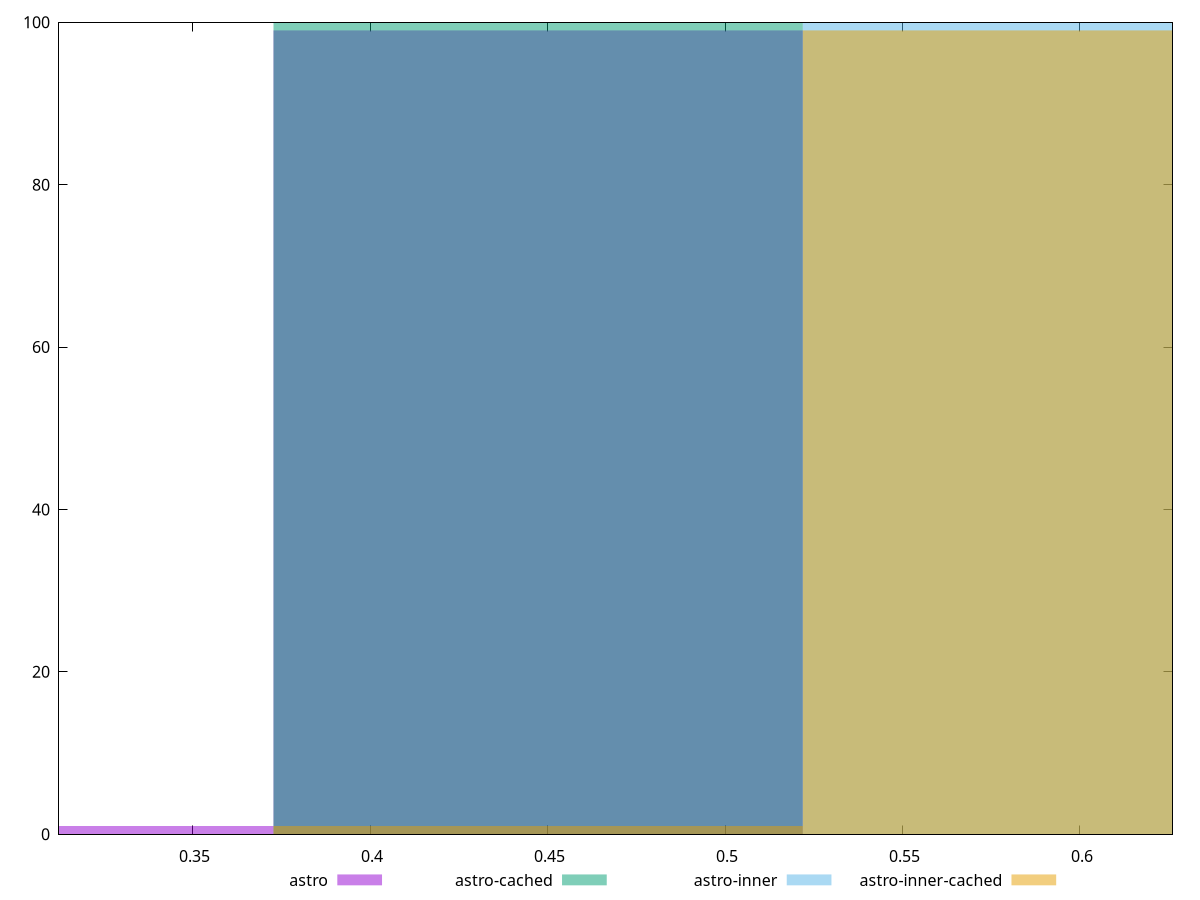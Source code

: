 reset

$astro <<EOF
0.2982455807147994 1
0.44736837107219907 99
EOF

$astroCached <<EOF
0.44736837107219907 100
EOF

$astroInner <<EOF
0.5964911614295988 100
EOF

$astroInnerCached <<EOF
0.44736837107219907 1
0.5964911614295988 99
EOF

set key outside below
set boxwidth 0.1491227903573997
set xrange [0.31237744144749463:0.6260646888521699]
set yrange [0:100]
set trange [0:100]
set style fill transparent solid 0.5 noborder
set terminal svg size 640, 520 enhanced background rgb 'white'
set output "reports/report_00033_2021-03-01T14-23-16.841Z/meta/pScore/comparison/histogram/all_raw.svg"

plot $astro title "astro" with boxes, \
     $astroCached title "astro-cached" with boxes, \
     $astroInner title "astro-inner" with boxes, \
     $astroInnerCached title "astro-inner-cached" with boxes

reset
